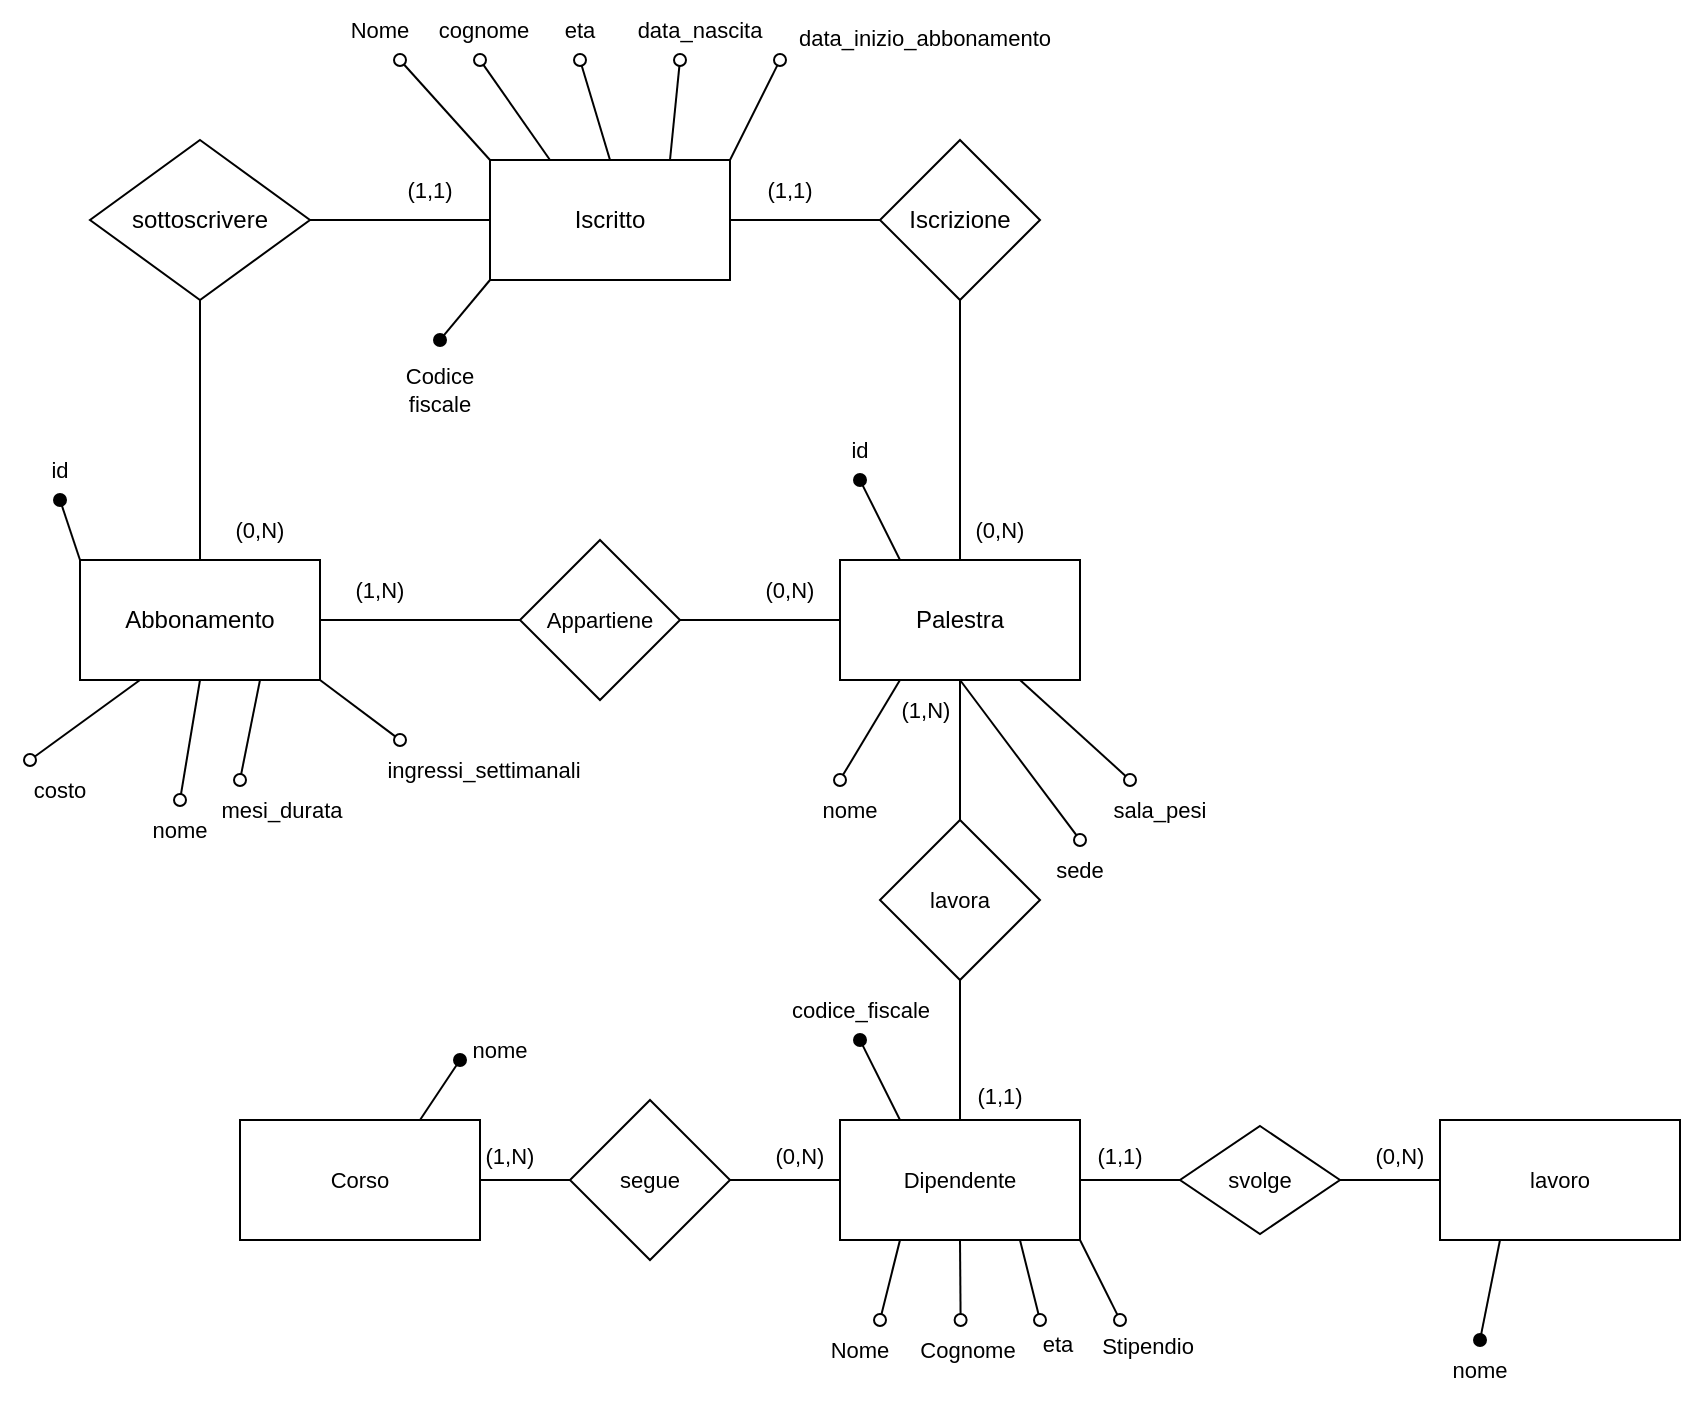 <mxfile version="20.8.13" type="device"><diagram name="Page-1" id="3fQFfWbsSqfeV6-LvqqX"><mxGraphModel dx="612" dy="905" grid="1" gridSize="10" guides="1" tooltips="1" connect="1" arrows="1" fold="1" page="1" pageScale="1" pageWidth="850" pageHeight="1100" math="0" shadow="0"><root><mxCell id="0"/><mxCell id="1" parent="0"/><mxCell id="5hVPYMom1Oy6TIoJxcnM-8" style="edgeStyle=none;shape=connector;rounded=0;orthogonalLoop=1;jettySize=auto;html=1;exitX=1;exitY=0.5;exitDx=0;exitDy=0;entryX=0;entryY=0.5;entryDx=0;entryDy=0;labelBackgroundColor=default;strokeColor=default;fontFamily=Helvetica;fontSize=11;fontColor=default;startArrow=none;startFill=0;endArrow=none;endFill=0;" edge="1" parent="1" source="5hVPYMom1Oy6TIoJxcnM-1" target="5hVPYMom1Oy6TIoJxcnM-6"><mxGeometry relative="1" as="geometry"/></mxCell><mxCell id="5hVPYMom1Oy6TIoJxcnM-35" style="edgeStyle=none;shape=connector;rounded=0;orthogonalLoop=1;jettySize=auto;html=1;exitX=0;exitY=0;exitDx=0;exitDy=0;labelBackgroundColor=default;strokeColor=default;fontFamily=Helvetica;fontSize=11;fontColor=default;startArrow=none;startFill=0;endArrow=oval;endFill=0;" edge="1" parent="1" source="5hVPYMom1Oy6TIoJxcnM-1"><mxGeometry relative="1" as="geometry"><mxPoint x="340" y="160" as="targetPoint"/></mxGeometry></mxCell><mxCell id="5hVPYMom1Oy6TIoJxcnM-38" style="edgeStyle=none;shape=connector;rounded=0;orthogonalLoop=1;jettySize=auto;html=1;exitX=0.25;exitY=0;exitDx=0;exitDy=0;labelBackgroundColor=default;strokeColor=default;fontFamily=Helvetica;fontSize=11;fontColor=default;startArrow=none;startFill=0;endArrow=oval;endFill=0;" edge="1" parent="1" source="5hVPYMom1Oy6TIoJxcnM-1"><mxGeometry relative="1" as="geometry"><mxPoint x="380" y="160" as="targetPoint"/></mxGeometry></mxCell><mxCell id="5hVPYMom1Oy6TIoJxcnM-40" style="edgeStyle=none;shape=connector;rounded=0;orthogonalLoop=1;jettySize=auto;html=1;exitX=0.5;exitY=0;exitDx=0;exitDy=0;labelBackgroundColor=default;strokeColor=default;fontFamily=Helvetica;fontSize=11;fontColor=default;startArrow=none;startFill=0;endArrow=oval;endFill=0;" edge="1" parent="1" source="5hVPYMom1Oy6TIoJxcnM-1"><mxGeometry relative="1" as="geometry"><mxPoint x="430" y="160" as="targetPoint"/></mxGeometry></mxCell><mxCell id="5hVPYMom1Oy6TIoJxcnM-41" style="edgeStyle=none;shape=connector;rounded=0;orthogonalLoop=1;jettySize=auto;html=1;exitX=0.75;exitY=0;exitDx=0;exitDy=0;labelBackgroundColor=default;strokeColor=default;fontFamily=Helvetica;fontSize=11;fontColor=default;startArrow=none;startFill=0;endArrow=oval;endFill=0;" edge="1" parent="1" source="5hVPYMom1Oy6TIoJxcnM-1"><mxGeometry relative="1" as="geometry"><mxPoint x="480" y="160" as="targetPoint"/></mxGeometry></mxCell><mxCell id="5hVPYMom1Oy6TIoJxcnM-49" style="edgeStyle=none;shape=connector;rounded=0;orthogonalLoop=1;jettySize=auto;html=1;exitX=0;exitY=1;exitDx=0;exitDy=0;labelBackgroundColor=default;strokeColor=default;fontFamily=Helvetica;fontSize=11;fontColor=default;startArrow=none;startFill=0;endArrow=oval;endFill=1;" edge="1" parent="1" source="5hVPYMom1Oy6TIoJxcnM-1"><mxGeometry relative="1" as="geometry"><mxPoint x="360" y="300" as="targetPoint"/></mxGeometry></mxCell><mxCell id="5hVPYMom1Oy6TIoJxcnM-1" value="Iscritto" style="rounded=0;whiteSpace=wrap;html=1;" vertex="1" parent="1"><mxGeometry x="385" y="210" width="120" height="60" as="geometry"/></mxCell><mxCell id="5hVPYMom1Oy6TIoJxcnM-21" style="edgeStyle=none;shape=connector;rounded=0;orthogonalLoop=1;jettySize=auto;html=1;exitX=1;exitY=0.5;exitDx=0;exitDy=0;entryX=0;entryY=0.5;entryDx=0;entryDy=0;labelBackgroundColor=default;strokeColor=default;fontFamily=Helvetica;fontSize=11;fontColor=default;startArrow=none;startFill=0;endArrow=none;endFill=0;" edge="1" parent="1" source="5hVPYMom1Oy6TIoJxcnM-2" target="5hVPYMom1Oy6TIoJxcnM-62"><mxGeometry relative="1" as="geometry"><mxPoint x="220.0" y="450" as="targetPoint"/></mxGeometry></mxCell><mxCell id="5hVPYMom1Oy6TIoJxcnM-51" style="edgeStyle=none;shape=connector;rounded=0;orthogonalLoop=1;jettySize=auto;html=1;exitX=0.5;exitY=1;exitDx=0;exitDy=0;labelBackgroundColor=default;strokeColor=default;fontFamily=Helvetica;fontSize=11;fontColor=default;startArrow=none;startFill=0;endArrow=oval;endFill=0;" edge="1" parent="1" source="5hVPYMom1Oy6TIoJxcnM-2"><mxGeometry relative="1" as="geometry"><mxPoint x="230" y="530" as="targetPoint"/></mxGeometry></mxCell><mxCell id="5hVPYMom1Oy6TIoJxcnM-52" style="edgeStyle=none;shape=connector;rounded=0;orthogonalLoop=1;jettySize=auto;html=1;exitX=0.75;exitY=1;exitDx=0;exitDy=0;labelBackgroundColor=default;strokeColor=default;fontFamily=Helvetica;fontSize=11;fontColor=default;startArrow=none;startFill=0;endArrow=oval;endFill=0;" edge="1" parent="1" source="5hVPYMom1Oy6TIoJxcnM-2"><mxGeometry relative="1" as="geometry"><mxPoint x="260" y="520" as="targetPoint"/></mxGeometry></mxCell><mxCell id="5hVPYMom1Oy6TIoJxcnM-53" style="edgeStyle=none;shape=connector;rounded=0;orthogonalLoop=1;jettySize=auto;html=1;exitX=1;exitY=1;exitDx=0;exitDy=0;labelBackgroundColor=default;strokeColor=default;fontFamily=Helvetica;fontSize=11;fontColor=default;startArrow=none;startFill=0;endArrow=oval;endFill=0;" edge="1" parent="1" source="5hVPYMom1Oy6TIoJxcnM-2"><mxGeometry relative="1" as="geometry"><mxPoint x="340" y="500" as="targetPoint"/></mxGeometry></mxCell><mxCell id="5hVPYMom1Oy6TIoJxcnM-54" style="edgeStyle=none;shape=connector;rounded=0;orthogonalLoop=1;jettySize=auto;html=1;exitX=0.25;exitY=1;exitDx=0;exitDy=0;labelBackgroundColor=default;strokeColor=default;fontFamily=Helvetica;fontSize=11;fontColor=default;startArrow=none;startFill=0;endArrow=oval;endFill=0;entryX=0.25;entryY=0;entryDx=0;entryDy=0;" edge="1" parent="1" source="5hVPYMom1Oy6TIoJxcnM-2" target="5hVPYMom1Oy6TIoJxcnM-55"><mxGeometry relative="1" as="geometry"><mxPoint x="30" y="520" as="targetPoint"/></mxGeometry></mxCell><mxCell id="5hVPYMom1Oy6TIoJxcnM-59" style="edgeStyle=none;shape=connector;rounded=0;orthogonalLoop=1;jettySize=auto;html=1;exitX=0;exitY=0;exitDx=0;exitDy=0;labelBackgroundColor=default;strokeColor=default;fontFamily=Helvetica;fontSize=11;fontColor=default;startArrow=none;startFill=0;endArrow=oval;endFill=1;" edge="1" parent="1" source="5hVPYMom1Oy6TIoJxcnM-2"><mxGeometry relative="1" as="geometry"><mxPoint x="170" y="380" as="targetPoint"/></mxGeometry></mxCell><mxCell id="5hVPYMom1Oy6TIoJxcnM-2" value="&lt;div&gt;Abbonamento&lt;/div&gt;" style="rounded=0;whiteSpace=wrap;html=1;" vertex="1" parent="1"><mxGeometry x="180" y="410" width="120" height="60" as="geometry"/></mxCell><mxCell id="5hVPYMom1Oy6TIoJxcnM-64" style="edgeStyle=none;shape=connector;rounded=0;orthogonalLoop=1;jettySize=auto;html=1;exitX=0.5;exitY=1;exitDx=0;exitDy=0;labelBackgroundColor=default;strokeColor=default;fontFamily=Helvetica;fontSize=11;fontColor=default;startArrow=none;startFill=0;endArrow=oval;endFill=0;entryX=0.5;entryY=0;entryDx=0;entryDy=0;" edge="1" parent="1" source="5hVPYMom1Oy6TIoJxcnM-3" target="5hVPYMom1Oy6TIoJxcnM-65"><mxGeometry relative="1" as="geometry"><mxPoint x="620" y="520" as="targetPoint"/></mxGeometry></mxCell><mxCell id="5hVPYMom1Oy6TIoJxcnM-66" style="edgeStyle=none;shape=connector;rounded=0;orthogonalLoop=1;jettySize=auto;html=1;exitX=0.75;exitY=1;exitDx=0;exitDy=0;labelBackgroundColor=default;strokeColor=default;fontFamily=Helvetica;fontSize=11;fontColor=default;startArrow=none;startFill=0;endArrow=oval;endFill=0;entryX=0.25;entryY=0;entryDx=0;entryDy=0;" edge="1" parent="1" source="5hVPYMom1Oy6TIoJxcnM-3" target="5hVPYMom1Oy6TIoJxcnM-67"><mxGeometry relative="1" as="geometry"><mxPoint x="660" y="520" as="targetPoint"/></mxGeometry></mxCell><mxCell id="5hVPYMom1Oy6TIoJxcnM-68" style="edgeStyle=none;shape=connector;rounded=0;orthogonalLoop=1;jettySize=auto;html=1;exitX=0.25;exitY=1;exitDx=0;exitDy=0;labelBackgroundColor=default;strokeColor=default;fontFamily=Helvetica;fontSize=11;fontColor=default;startArrow=none;startFill=0;endArrow=oval;endFill=0;" edge="1" parent="1" source="5hVPYMom1Oy6TIoJxcnM-3"><mxGeometry relative="1" as="geometry"><mxPoint x="560" y="520" as="targetPoint"/></mxGeometry></mxCell><mxCell id="5hVPYMom1Oy6TIoJxcnM-70" style="edgeStyle=none;shape=connector;rounded=0;orthogonalLoop=1;jettySize=auto;html=1;exitX=0.25;exitY=0;exitDx=0;exitDy=0;labelBackgroundColor=default;strokeColor=default;fontFamily=Helvetica;fontSize=11;fontColor=default;startArrow=none;startFill=0;endArrow=oval;endFill=1;" edge="1" parent="1" source="5hVPYMom1Oy6TIoJxcnM-3"><mxGeometry relative="1" as="geometry"><mxPoint x="570" y="370" as="targetPoint"/></mxGeometry></mxCell><mxCell id="5hVPYMom1Oy6TIoJxcnM-3" value="&lt;div&gt;Palestra&lt;/div&gt;" style="rounded=0;whiteSpace=wrap;html=1;" vertex="1" parent="1"><mxGeometry x="560" y="410" width="120" height="60" as="geometry"/></mxCell><mxCell id="5hVPYMom1Oy6TIoJxcnM-7" style="rounded=0;orthogonalLoop=1;jettySize=auto;html=1;exitX=0.5;exitY=1;exitDx=0;exitDy=0;entryX=0.5;entryY=0;entryDx=0;entryDy=0;endArrow=none;endFill=0;startArrow=none;startFill=0;" edge="1" parent="1" source="5hVPYMom1Oy6TIoJxcnM-6" target="5hVPYMom1Oy6TIoJxcnM-3"><mxGeometry relative="1" as="geometry"/></mxCell><mxCell id="5hVPYMom1Oy6TIoJxcnM-6" value="&lt;div&gt;Iscrizione&lt;/div&gt;" style="rhombus;whiteSpace=wrap;html=1;" vertex="1" parent="1"><mxGeometry x="580" y="200" width="80" height="80" as="geometry"/></mxCell><mxCell id="5hVPYMom1Oy6TIoJxcnM-19" style="edgeStyle=none;shape=connector;rounded=0;orthogonalLoop=1;jettySize=auto;html=1;exitX=1;exitY=0.5;exitDx=0;exitDy=0;entryX=0;entryY=0.5;entryDx=0;entryDy=0;labelBackgroundColor=default;strokeColor=default;fontFamily=Helvetica;fontSize=11;fontColor=default;startArrow=none;startFill=0;endArrow=none;endFill=0;" edge="1" parent="1" source="5hVPYMom1Oy6TIoJxcnM-9" target="5hVPYMom1Oy6TIoJxcnM-1"><mxGeometry relative="1" as="geometry"/></mxCell><mxCell id="5hVPYMom1Oy6TIoJxcnM-20" style="edgeStyle=none;shape=connector;rounded=0;orthogonalLoop=1;jettySize=auto;html=1;exitX=0.5;exitY=1;exitDx=0;exitDy=0;entryX=0.5;entryY=0;entryDx=0;entryDy=0;labelBackgroundColor=default;strokeColor=default;fontFamily=Helvetica;fontSize=11;fontColor=default;startArrow=none;startFill=0;endArrow=none;endFill=0;" edge="1" parent="1" source="5hVPYMom1Oy6TIoJxcnM-9" target="5hVPYMom1Oy6TIoJxcnM-2"><mxGeometry relative="1" as="geometry"/></mxCell><mxCell id="5hVPYMom1Oy6TIoJxcnM-9" value="sottoscrivere" style="rhombus;whiteSpace=wrap;html=1;" vertex="1" parent="1"><mxGeometry x="185" y="200" width="110" height="80" as="geometry"/></mxCell><mxCell id="5hVPYMom1Oy6TIoJxcnM-24" style="edgeStyle=none;shape=connector;rounded=0;orthogonalLoop=1;jettySize=auto;html=1;exitX=1;exitY=0.5;exitDx=0;exitDy=0;entryX=0;entryY=0.5;entryDx=0;entryDy=0;labelBackgroundColor=default;strokeColor=default;fontFamily=Helvetica;fontSize=11;fontColor=default;startArrow=none;startFill=0;endArrow=none;endFill=0;" edge="1" parent="1" source="5hVPYMom1Oy6TIoJxcnM-62" target="5hVPYMom1Oy6TIoJxcnM-3"><mxGeometry relative="1" as="geometry"><mxPoint x="670" y="450" as="sourcePoint"/></mxGeometry></mxCell><mxCell id="5hVPYMom1Oy6TIoJxcnM-27" value="&lt;div&gt;(1,1)&lt;/div&gt;" style="text;html=1;strokeColor=none;fillColor=none;align=center;verticalAlign=middle;whiteSpace=wrap;rounded=0;fontSize=11;fontFamily=Helvetica;fontColor=default;" vertex="1" parent="1"><mxGeometry x="325" y="210" width="60" height="30" as="geometry"/></mxCell><mxCell id="5hVPYMom1Oy6TIoJxcnM-28" value="&lt;div&gt;(0,N)&lt;/div&gt;" style="text;html=1;strokeColor=none;fillColor=none;align=center;verticalAlign=middle;whiteSpace=wrap;rounded=0;fontSize=11;fontFamily=Helvetica;fontColor=default;" vertex="1" parent="1"><mxGeometry x="240" y="380" width="60" height="30" as="geometry"/></mxCell><mxCell id="5hVPYMom1Oy6TIoJxcnM-30" value="&lt;div&gt;(1,N)&lt;/div&gt;" style="text;html=1;strokeColor=none;fillColor=none;align=center;verticalAlign=middle;whiteSpace=wrap;rounded=0;fontSize=11;fontFamily=Helvetica;fontColor=default;" vertex="1" parent="1"><mxGeometry x="300" y="410" width="60" height="30" as="geometry"/></mxCell><mxCell id="5hVPYMom1Oy6TIoJxcnM-32" value="&lt;div&gt;(0,N)&lt;/div&gt;" style="text;html=1;strokeColor=none;fillColor=none;align=center;verticalAlign=middle;whiteSpace=wrap;rounded=0;fontSize=11;fontFamily=Helvetica;fontColor=default;" vertex="1" parent="1"><mxGeometry x="505" y="410" width="60" height="30" as="geometry"/></mxCell><mxCell id="5hVPYMom1Oy6TIoJxcnM-33" value="&lt;div&gt;(0,N)&lt;/div&gt;" style="text;html=1;strokeColor=none;fillColor=none;align=center;verticalAlign=middle;whiteSpace=wrap;rounded=0;fontSize=11;fontFamily=Helvetica;fontColor=default;" vertex="1" parent="1"><mxGeometry x="610" y="380" width="60" height="30" as="geometry"/></mxCell><mxCell id="5hVPYMom1Oy6TIoJxcnM-42" style="edgeStyle=none;shape=connector;rounded=0;orthogonalLoop=1;jettySize=auto;html=1;exitX=0;exitY=0;exitDx=0;exitDy=0;labelBackgroundColor=default;strokeColor=default;fontFamily=Helvetica;fontSize=11;fontColor=default;startArrow=none;startFill=0;endArrow=oval;endFill=0;" edge="1" parent="1" source="5hVPYMom1Oy6TIoJxcnM-34"><mxGeometry relative="1" as="geometry"><mxPoint x="530" y="160" as="targetPoint"/></mxGeometry></mxCell><mxCell id="5hVPYMom1Oy6TIoJxcnM-34" value="&lt;div&gt;(1,1)&lt;/div&gt;" style="text;html=1;strokeColor=none;fillColor=none;align=center;verticalAlign=middle;whiteSpace=wrap;rounded=0;fontSize=11;fontFamily=Helvetica;fontColor=default;" vertex="1" parent="1"><mxGeometry x="505" y="210" width="60" height="30" as="geometry"/></mxCell><mxCell id="5hVPYMom1Oy6TIoJxcnM-37" value="Nome" style="text;html=1;strokeColor=none;fillColor=none;align=center;verticalAlign=middle;whiteSpace=wrap;rounded=0;fontSize=11;fontFamily=Helvetica;fontColor=default;" vertex="1" parent="1"><mxGeometry x="300" y="130" width="60" height="30" as="geometry"/></mxCell><mxCell id="5hVPYMom1Oy6TIoJxcnM-39" value="&lt;div&gt;cognome&lt;/div&gt;" style="text;html=1;strokeColor=none;fillColor=none;align=center;verticalAlign=middle;whiteSpace=wrap;rounded=0;fontSize=11;fontFamily=Helvetica;fontColor=default;" vertex="1" parent="1"><mxGeometry x="352" y="130" width="60" height="30" as="geometry"/></mxCell><mxCell id="5hVPYMom1Oy6TIoJxcnM-46" value="&lt;div&gt;eta&lt;/div&gt;" style="text;html=1;strokeColor=none;fillColor=none;align=center;verticalAlign=middle;whiteSpace=wrap;rounded=0;fontSize=11;fontFamily=Helvetica;fontColor=default;" vertex="1" parent="1"><mxGeometry x="400" y="130" width="60" height="30" as="geometry"/></mxCell><mxCell id="5hVPYMom1Oy6TIoJxcnM-47" value="&lt;div&gt;data_nascita&lt;/div&gt;" style="text;html=1;strokeColor=none;fillColor=none;align=center;verticalAlign=middle;whiteSpace=wrap;rounded=0;fontSize=11;fontFamily=Helvetica;fontColor=default;" vertex="1" parent="1"><mxGeometry x="460" y="130" width="60" height="30" as="geometry"/></mxCell><mxCell id="5hVPYMom1Oy6TIoJxcnM-48" value="data_inizio_abbonamento" style="text;html=1;strokeColor=none;fillColor=none;align=center;verticalAlign=middle;whiteSpace=wrap;rounded=0;fontSize=11;fontFamily=Helvetica;fontColor=default;" vertex="1" parent="1"><mxGeometry x="535" y="134" width="135" height="30" as="geometry"/></mxCell><mxCell id="5hVPYMom1Oy6TIoJxcnM-50" value="Codice fiscale" style="text;html=1;strokeColor=none;fillColor=none;align=center;verticalAlign=middle;whiteSpace=wrap;rounded=0;fontSize=11;fontFamily=Helvetica;fontColor=default;" vertex="1" parent="1"><mxGeometry x="330" y="310" width="60" height="30" as="geometry"/></mxCell><mxCell id="5hVPYMom1Oy6TIoJxcnM-55" value="&lt;div&gt;costo&lt;/div&gt;" style="text;html=1;strokeColor=none;fillColor=none;align=center;verticalAlign=middle;whiteSpace=wrap;rounded=0;fontSize=11;fontFamily=Helvetica;fontColor=default;" vertex="1" parent="1"><mxGeometry x="140" y="510" width="60" height="30" as="geometry"/></mxCell><mxCell id="5hVPYMom1Oy6TIoJxcnM-56" value="nome" style="text;html=1;strokeColor=none;fillColor=none;align=center;verticalAlign=middle;whiteSpace=wrap;rounded=0;fontSize=11;fontFamily=Helvetica;fontColor=default;" vertex="1" parent="1"><mxGeometry x="200" y="530" width="60" height="30" as="geometry"/></mxCell><mxCell id="5hVPYMom1Oy6TIoJxcnM-57" value="mesi_durata" style="text;html=1;strokeColor=none;fillColor=none;align=center;verticalAlign=middle;whiteSpace=wrap;rounded=0;fontSize=11;fontFamily=Helvetica;fontColor=default;" vertex="1" parent="1"><mxGeometry x="242" y="520" width="78" height="30" as="geometry"/></mxCell><mxCell id="5hVPYMom1Oy6TIoJxcnM-58" value="ingressi_settimanali" style="text;html=1;strokeColor=none;fillColor=none;align=center;verticalAlign=middle;whiteSpace=wrap;rounded=0;fontSize=11;fontFamily=Helvetica;fontColor=default;" vertex="1" parent="1"><mxGeometry x="329" y="500" width="106" height="30" as="geometry"/></mxCell><mxCell id="5hVPYMom1Oy6TIoJxcnM-61" value="id" style="text;html=1;strokeColor=none;fillColor=none;align=center;verticalAlign=middle;whiteSpace=wrap;rounded=0;fontSize=11;fontFamily=Helvetica;fontColor=default;" vertex="1" parent="1"><mxGeometry x="140" y="350" width="60" height="30" as="geometry"/></mxCell><mxCell id="5hVPYMom1Oy6TIoJxcnM-62" value="Appartiene" style="rhombus;whiteSpace=wrap;html=1;fontFamily=Helvetica;fontSize=11;fontColor=default;" vertex="1" parent="1"><mxGeometry x="400" y="400" width="80" height="80" as="geometry"/></mxCell><mxCell id="5hVPYMom1Oy6TIoJxcnM-65" value="sede" style="text;html=1;strokeColor=none;fillColor=none;align=center;verticalAlign=middle;whiteSpace=wrap;rounded=0;fontSize=11;fontFamily=Helvetica;fontColor=default;" vertex="1" parent="1"><mxGeometry x="650" y="550" width="60" height="30" as="geometry"/></mxCell><mxCell id="5hVPYMom1Oy6TIoJxcnM-67" value="sala_pesi" style="text;html=1;strokeColor=none;fillColor=none;align=center;verticalAlign=middle;whiteSpace=wrap;rounded=0;fontSize=11;fontFamily=Helvetica;fontColor=default;" vertex="1" parent="1"><mxGeometry x="690" y="520" width="60" height="30" as="geometry"/></mxCell><mxCell id="5hVPYMom1Oy6TIoJxcnM-69" value="nome" style="text;html=1;strokeColor=none;fillColor=none;align=center;verticalAlign=middle;whiteSpace=wrap;rounded=0;fontSize=11;fontFamily=Helvetica;fontColor=default;" vertex="1" parent="1"><mxGeometry x="535" y="520" width="60" height="30" as="geometry"/></mxCell><mxCell id="5hVPYMom1Oy6TIoJxcnM-71" value="id" style="text;html=1;strokeColor=none;fillColor=none;align=center;verticalAlign=middle;whiteSpace=wrap;rounded=0;fontSize=11;fontFamily=Helvetica;fontColor=default;" vertex="1" parent="1"><mxGeometry x="540" y="340" width="60" height="30" as="geometry"/></mxCell><mxCell id="5hVPYMom1Oy6TIoJxcnM-81" style="edgeStyle=none;shape=connector;rounded=0;orthogonalLoop=1;jettySize=auto;html=1;exitX=1;exitY=0.5;exitDx=0;exitDy=0;entryX=0;entryY=0.5;entryDx=0;entryDy=0;labelBackgroundColor=default;strokeColor=default;fontFamily=Helvetica;fontSize=11;fontColor=default;startArrow=none;startFill=0;endArrow=none;endFill=0;" edge="1" parent="1" source="5hVPYMom1Oy6TIoJxcnM-72" target="5hVPYMom1Oy6TIoJxcnM-74"><mxGeometry relative="1" as="geometry"/></mxCell><mxCell id="5hVPYMom1Oy6TIoJxcnM-89" style="edgeStyle=none;shape=connector;rounded=0;orthogonalLoop=1;jettySize=auto;html=1;exitX=0.25;exitY=0;exitDx=0;exitDy=0;labelBackgroundColor=default;strokeColor=default;fontFamily=Helvetica;fontSize=11;fontColor=default;startArrow=none;startFill=0;endArrow=oval;endFill=1;" edge="1" parent="1" source="5hVPYMom1Oy6TIoJxcnM-72"><mxGeometry relative="1" as="geometry"><mxPoint x="570" y="650.0" as="targetPoint"/></mxGeometry></mxCell><mxCell id="5hVPYMom1Oy6TIoJxcnM-95" style="edgeStyle=none;shape=connector;rounded=0;orthogonalLoop=1;jettySize=auto;html=1;exitX=0.5;exitY=0;exitDx=0;exitDy=0;entryX=0.5;entryY=1;entryDx=0;entryDy=0;labelBackgroundColor=default;strokeColor=default;fontFamily=Helvetica;fontSize=11;fontColor=default;startArrow=none;startFill=0;endArrow=none;endFill=0;" edge="1" parent="1" source="5hVPYMom1Oy6TIoJxcnM-72" target="5hVPYMom1Oy6TIoJxcnM-94"><mxGeometry relative="1" as="geometry"/></mxCell><mxCell id="5hVPYMom1Oy6TIoJxcnM-101" style="edgeStyle=none;shape=connector;rounded=0;orthogonalLoop=1;jettySize=auto;html=1;exitX=0.25;exitY=1;exitDx=0;exitDy=0;labelBackgroundColor=default;strokeColor=default;fontFamily=Helvetica;fontSize=11;fontColor=default;startArrow=none;startFill=0;endArrow=oval;endFill=0;" edge="1" parent="1" source="5hVPYMom1Oy6TIoJxcnM-72"><mxGeometry relative="1" as="geometry"><mxPoint x="580" y="790.0" as="targetPoint"/></mxGeometry></mxCell><mxCell id="5hVPYMom1Oy6TIoJxcnM-102" style="edgeStyle=none;shape=connector;rounded=0;orthogonalLoop=1;jettySize=auto;html=1;exitX=0.5;exitY=1;exitDx=0;exitDy=0;labelBackgroundColor=default;strokeColor=default;fontFamily=Helvetica;fontSize=11;fontColor=default;startArrow=none;startFill=0;endArrow=oval;endFill=0;" edge="1" parent="1" source="5hVPYMom1Oy6TIoJxcnM-72"><mxGeometry relative="1" as="geometry"><mxPoint x="620.308" y="790.0" as="targetPoint"/></mxGeometry></mxCell><mxCell id="5hVPYMom1Oy6TIoJxcnM-103" style="edgeStyle=none;shape=connector;rounded=0;orthogonalLoop=1;jettySize=auto;html=1;exitX=0.75;exitY=1;exitDx=0;exitDy=0;labelBackgroundColor=default;strokeColor=default;fontFamily=Helvetica;fontSize=11;fontColor=default;startArrow=none;startFill=0;endArrow=oval;endFill=0;" edge="1" parent="1" source="5hVPYMom1Oy6TIoJxcnM-72"><mxGeometry relative="1" as="geometry"><mxPoint x="660" y="790.0" as="targetPoint"/></mxGeometry></mxCell><mxCell id="5hVPYMom1Oy6TIoJxcnM-104" style="edgeStyle=none;shape=connector;rounded=0;orthogonalLoop=1;jettySize=auto;html=1;exitX=1;exitY=1;exitDx=0;exitDy=0;labelBackgroundColor=default;strokeColor=default;fontFamily=Helvetica;fontSize=11;fontColor=default;startArrow=none;startFill=0;endArrow=oval;endFill=0;" edge="1" parent="1" source="5hVPYMom1Oy6TIoJxcnM-72"><mxGeometry relative="1" as="geometry"><mxPoint x="700" y="790.0" as="targetPoint"/></mxGeometry></mxCell><mxCell id="5hVPYMom1Oy6TIoJxcnM-72" value="Dipendente" style="rounded=0;whiteSpace=wrap;html=1;fontFamily=Helvetica;fontSize=11;fontColor=default;" vertex="1" parent="1"><mxGeometry x="560" y="690" width="120" height="60" as="geometry"/></mxCell><mxCell id="5hVPYMom1Oy6TIoJxcnM-90" style="edgeStyle=none;shape=connector;rounded=0;orthogonalLoop=1;jettySize=auto;html=1;exitX=0.25;exitY=1;exitDx=0;exitDy=0;labelBackgroundColor=default;strokeColor=default;fontFamily=Helvetica;fontSize=11;fontColor=default;startArrow=none;startFill=0;endArrow=oval;endFill=1;" edge="1" parent="1" source="5hVPYMom1Oy6TIoJxcnM-73"><mxGeometry relative="1" as="geometry"><mxPoint x="880.0" y="800.0" as="targetPoint"/></mxGeometry></mxCell><mxCell id="5hVPYMom1Oy6TIoJxcnM-73" value="lavoro" style="rounded=0;whiteSpace=wrap;html=1;fontFamily=Helvetica;fontSize=11;fontColor=default;" vertex="1" parent="1"><mxGeometry x="860" y="690" width="120" height="60" as="geometry"/></mxCell><mxCell id="5hVPYMom1Oy6TIoJxcnM-82" style="edgeStyle=none;shape=connector;rounded=0;orthogonalLoop=1;jettySize=auto;html=1;exitX=1;exitY=0.5;exitDx=0;exitDy=0;entryX=0;entryY=0.5;entryDx=0;entryDy=0;labelBackgroundColor=default;strokeColor=default;fontFamily=Helvetica;fontSize=11;fontColor=default;startArrow=none;startFill=0;endArrow=none;endFill=0;" edge="1" parent="1" source="5hVPYMom1Oy6TIoJxcnM-74" target="5hVPYMom1Oy6TIoJxcnM-73"><mxGeometry relative="1" as="geometry"/></mxCell><mxCell id="5hVPYMom1Oy6TIoJxcnM-74" value="svolge" style="rhombus;whiteSpace=wrap;html=1;fontFamily=Helvetica;fontSize=11;fontColor=default;" vertex="1" parent="1"><mxGeometry x="730" y="693" width="80" height="54" as="geometry"/></mxCell><mxCell id="5hVPYMom1Oy6TIoJxcnM-80" style="edgeStyle=none;shape=connector;rounded=0;orthogonalLoop=1;jettySize=auto;html=1;exitX=1;exitY=0.5;exitDx=0;exitDy=0;entryX=0;entryY=0.5;entryDx=0;entryDy=0;labelBackgroundColor=default;strokeColor=default;fontFamily=Helvetica;fontSize=11;fontColor=default;startArrow=none;startFill=0;endArrow=none;endFill=0;" edge="1" parent="1" source="5hVPYMom1Oy6TIoJxcnM-75" target="5hVPYMom1Oy6TIoJxcnM-78"><mxGeometry relative="1" as="geometry"/></mxCell><mxCell id="5hVPYMom1Oy6TIoJxcnM-87" style="edgeStyle=none;shape=connector;rounded=0;orthogonalLoop=1;jettySize=auto;html=1;exitX=0.75;exitY=0;exitDx=0;exitDy=0;labelBackgroundColor=default;strokeColor=default;fontFamily=Helvetica;fontSize=11;fontColor=default;startArrow=none;startFill=0;endArrow=oval;endFill=1;" edge="1" parent="1" source="5hVPYMom1Oy6TIoJxcnM-75"><mxGeometry relative="1" as="geometry"><mxPoint x="370" y="660.0" as="targetPoint"/></mxGeometry></mxCell><mxCell id="5hVPYMom1Oy6TIoJxcnM-75" value="Corso" style="rounded=0;whiteSpace=wrap;html=1;fontFamily=Helvetica;fontSize=11;fontColor=default;" vertex="1" parent="1"><mxGeometry x="260" y="690" width="120" height="60" as="geometry"/></mxCell><mxCell id="5hVPYMom1Oy6TIoJxcnM-79" style="edgeStyle=none;shape=connector;rounded=0;orthogonalLoop=1;jettySize=auto;html=1;exitX=1;exitY=0.5;exitDx=0;exitDy=0;entryX=0;entryY=0.5;entryDx=0;entryDy=0;labelBackgroundColor=default;strokeColor=default;fontFamily=Helvetica;fontSize=11;fontColor=default;startArrow=none;startFill=0;endArrow=none;endFill=0;" edge="1" parent="1" source="5hVPYMom1Oy6TIoJxcnM-78" target="5hVPYMom1Oy6TIoJxcnM-72"><mxGeometry relative="1" as="geometry"/></mxCell><mxCell id="5hVPYMom1Oy6TIoJxcnM-78" value="segue" style="rhombus;whiteSpace=wrap;html=1;fontFamily=Helvetica;fontSize=11;fontColor=default;" vertex="1" parent="1"><mxGeometry x="425" y="680" width="80" height="80" as="geometry"/></mxCell><mxCell id="5hVPYMom1Oy6TIoJxcnM-83" value="&lt;div&gt;(0,N)&lt;/div&gt;" style="text;html=1;strokeColor=none;fillColor=none;align=center;verticalAlign=middle;whiteSpace=wrap;rounded=0;fontSize=11;fontFamily=Helvetica;fontColor=default;" vertex="1" parent="1"><mxGeometry x="510" y="693" width="60" height="30" as="geometry"/></mxCell><mxCell id="5hVPYMom1Oy6TIoJxcnM-84" value="&lt;div&gt;(1,N)&lt;/div&gt;" style="text;html=1;strokeColor=none;fillColor=none;align=center;verticalAlign=middle;whiteSpace=wrap;rounded=0;fontSize=11;fontFamily=Helvetica;fontColor=default;" vertex="1" parent="1"><mxGeometry x="365" y="693" width="60" height="30" as="geometry"/></mxCell><mxCell id="5hVPYMom1Oy6TIoJxcnM-85" value="&lt;div&gt;(0,N)&lt;/div&gt;" style="text;html=1;strokeColor=none;fillColor=none;align=center;verticalAlign=middle;whiteSpace=wrap;rounded=0;fontSize=11;fontFamily=Helvetica;fontColor=default;" vertex="1" parent="1"><mxGeometry x="810" y="693" width="60" height="30" as="geometry"/></mxCell><mxCell id="5hVPYMom1Oy6TIoJxcnM-86" value="&lt;div&gt;(1,1)&lt;/div&gt;" style="text;html=1;strokeColor=none;fillColor=none;align=center;verticalAlign=middle;whiteSpace=wrap;rounded=0;fontSize=11;fontFamily=Helvetica;fontColor=default;" vertex="1" parent="1"><mxGeometry x="670" y="693" width="60" height="30" as="geometry"/></mxCell><mxCell id="5hVPYMom1Oy6TIoJxcnM-88" value="nome" style="text;html=1;strokeColor=none;fillColor=none;align=center;verticalAlign=middle;whiteSpace=wrap;rounded=0;fontSize=11;fontFamily=Helvetica;fontColor=default;" vertex="1" parent="1"><mxGeometry x="360" y="640" width="60" height="30" as="geometry"/></mxCell><mxCell id="5hVPYMom1Oy6TIoJxcnM-92" value="nome" style="text;html=1;strokeColor=none;fillColor=none;align=center;verticalAlign=middle;whiteSpace=wrap;rounded=0;fontSize=11;fontFamily=Helvetica;fontColor=default;" vertex="1" parent="1"><mxGeometry x="850" y="800" width="60" height="30" as="geometry"/></mxCell><mxCell id="5hVPYMom1Oy6TIoJxcnM-93" value="codice_fiscale" style="text;html=1;strokeColor=none;fillColor=none;align=center;verticalAlign=middle;whiteSpace=wrap;rounded=0;fontSize=11;fontFamily=Helvetica;fontColor=default;" vertex="1" parent="1"><mxGeometry x="527.5" y="620" width="85" height="30" as="geometry"/></mxCell><mxCell id="5hVPYMom1Oy6TIoJxcnM-96" style="edgeStyle=none;shape=connector;rounded=0;orthogonalLoop=1;jettySize=auto;html=1;exitX=0.5;exitY=0;exitDx=0;exitDy=0;labelBackgroundColor=default;strokeColor=default;fontFamily=Helvetica;fontSize=11;fontColor=default;startArrow=none;startFill=0;endArrow=none;endFill=0;" edge="1" parent="1" source="5hVPYMom1Oy6TIoJxcnM-94" target="5hVPYMom1Oy6TIoJxcnM-3"><mxGeometry relative="1" as="geometry"/></mxCell><mxCell id="5hVPYMom1Oy6TIoJxcnM-94" value="lavora" style="rhombus;whiteSpace=wrap;html=1;fontFamily=Helvetica;fontSize=11;fontColor=default;" vertex="1" parent="1"><mxGeometry x="580" y="540" width="80" height="80" as="geometry"/></mxCell><mxCell id="5hVPYMom1Oy6TIoJxcnM-97" value="&lt;div&gt;(1,1)&lt;/div&gt;" style="text;html=1;strokeColor=none;fillColor=none;align=center;verticalAlign=middle;whiteSpace=wrap;rounded=0;fontSize=11;fontFamily=Helvetica;fontColor=default;" vertex="1" parent="1"><mxGeometry x="610" y="663" width="60" height="30" as="geometry"/></mxCell><mxCell id="5hVPYMom1Oy6TIoJxcnM-98" value="&lt;div&gt;(1,N)&lt;/div&gt;" style="text;html=1;strokeColor=none;fillColor=none;align=center;verticalAlign=middle;whiteSpace=wrap;rounded=0;fontSize=11;fontFamily=Helvetica;fontColor=default;" vertex="1" parent="1"><mxGeometry x="572.5" y="470" width="60" height="30" as="geometry"/></mxCell><mxCell id="5hVPYMom1Oy6TIoJxcnM-105" value="Nome" style="text;html=1;strokeColor=none;fillColor=none;align=center;verticalAlign=middle;whiteSpace=wrap;rounded=0;fontSize=11;fontFamily=Helvetica;fontColor=default;" vertex="1" parent="1"><mxGeometry x="540" y="790" width="60" height="30" as="geometry"/></mxCell><mxCell id="5hVPYMom1Oy6TIoJxcnM-106" value="Cognome" style="text;html=1;strokeColor=none;fillColor=none;align=center;verticalAlign=middle;whiteSpace=wrap;rounded=0;fontSize=11;fontFamily=Helvetica;fontColor=default;" vertex="1" parent="1"><mxGeometry x="594" y="790" width="60" height="30" as="geometry"/></mxCell><mxCell id="5hVPYMom1Oy6TIoJxcnM-107" value="eta" style="text;html=1;strokeColor=none;fillColor=none;align=center;verticalAlign=middle;whiteSpace=wrap;rounded=0;fontSize=11;fontFamily=Helvetica;fontColor=default;" vertex="1" parent="1"><mxGeometry x="639" y="787" width="60" height="30" as="geometry"/></mxCell><mxCell id="5hVPYMom1Oy6TIoJxcnM-108" value="Stipendio" style="text;html=1;strokeColor=none;fillColor=none;align=center;verticalAlign=middle;whiteSpace=wrap;rounded=0;fontSize=11;fontFamily=Helvetica;fontColor=default;" vertex="1" parent="1"><mxGeometry x="684" y="788" width="60" height="30" as="geometry"/></mxCell></root></mxGraphModel></diagram></mxfile>